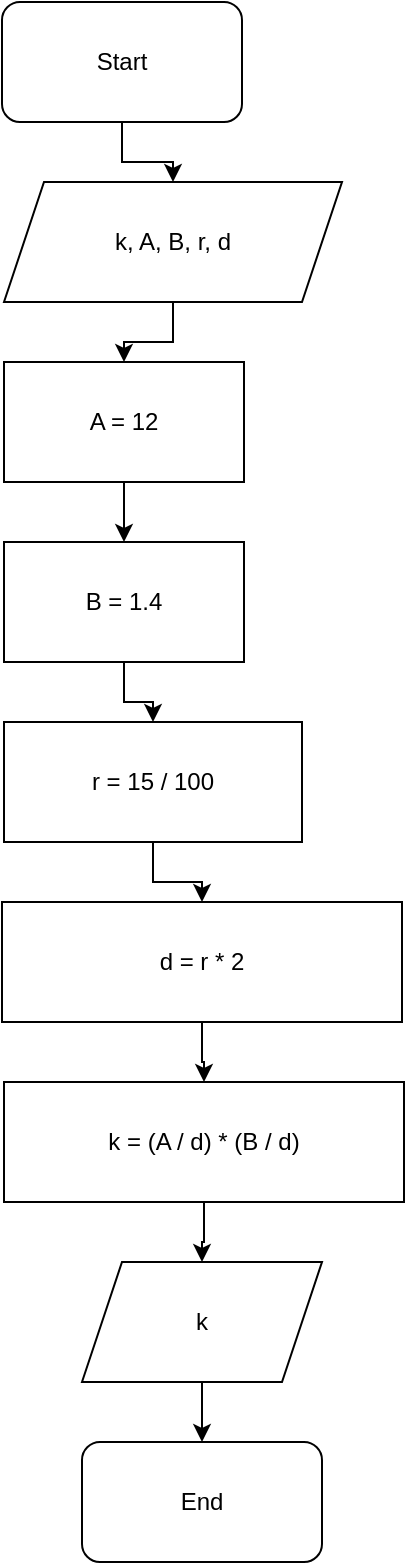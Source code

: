 <mxfile version="15.3.7" type="device"><diagram id="M-63FpLb_VKjRnm5btng" name="Page-1"><mxGraphModel dx="477" dy="684" grid="1" gridSize="10" guides="1" tooltips="1" connect="1" arrows="1" fold="1" page="1" pageScale="1" pageWidth="827" pageHeight="1169" math="0" shadow="0"><root><mxCell id="0"/><mxCell id="1" parent="0"/><mxCell id="wMApPW4Bobo16qgu2P6W-3" value="" style="edgeStyle=orthogonalEdgeStyle;rounded=0;orthogonalLoop=1;jettySize=auto;html=1;" parent="1" source="wMApPW4Bobo16qgu2P6W-1" target="wMApPW4Bobo16qgu2P6W-2" edge="1"><mxGeometry relative="1" as="geometry"/></mxCell><mxCell id="wMApPW4Bobo16qgu2P6W-1" value="Start" style="rounded=1;whiteSpace=wrap;html=1;" parent="1" vertex="1"><mxGeometry width="120" height="60" as="geometry"/></mxCell><mxCell id="wMApPW4Bobo16qgu2P6W-5" value="" style="edgeStyle=orthogonalEdgeStyle;rounded=0;orthogonalLoop=1;jettySize=auto;html=1;" parent="1" source="wMApPW4Bobo16qgu2P6W-2" target="wMApPW4Bobo16qgu2P6W-4" edge="1"><mxGeometry relative="1" as="geometry"/></mxCell><mxCell id="wMApPW4Bobo16qgu2P6W-2" value="k, A, B, r, d" style="shape=parallelogram;perimeter=parallelogramPerimeter;whiteSpace=wrap;html=1;fixedSize=1;" parent="1" vertex="1"><mxGeometry x="1" y="90" width="169" height="60" as="geometry"/></mxCell><mxCell id="wMApPW4Bobo16qgu2P6W-7" value="" style="edgeStyle=orthogonalEdgeStyle;rounded=0;orthogonalLoop=1;jettySize=auto;html=1;" parent="1" source="wMApPW4Bobo16qgu2P6W-4" target="wMApPW4Bobo16qgu2P6W-6" edge="1"><mxGeometry relative="1" as="geometry"/></mxCell><mxCell id="wMApPW4Bobo16qgu2P6W-4" value="A = 12" style="rounded=0;whiteSpace=wrap;html=1;" parent="1" vertex="1"><mxGeometry x="1" y="180" width="120" height="60" as="geometry"/></mxCell><mxCell id="wMApPW4Bobo16qgu2P6W-14" value="" style="edgeStyle=orthogonalEdgeStyle;rounded=0;orthogonalLoop=1;jettySize=auto;html=1;" parent="1" source="wMApPW4Bobo16qgu2P6W-6" target="wMApPW4Bobo16qgu2P6W-12" edge="1"><mxGeometry relative="1" as="geometry"/></mxCell><mxCell id="wMApPW4Bobo16qgu2P6W-6" value="B = 1.4" style="rounded=0;whiteSpace=wrap;html=1;" parent="1" vertex="1"><mxGeometry x="1" y="270" width="120" height="60" as="geometry"/></mxCell><mxCell id="wMApPW4Bobo16qgu2P6W-16" value="" style="edgeStyle=orthogonalEdgeStyle;rounded=0;orthogonalLoop=1;jettySize=auto;html=1;" parent="1" source="wMApPW4Bobo16qgu2P6W-8" target="wMApPW4Bobo16qgu2P6W-10" edge="1"><mxGeometry relative="1" as="geometry"/></mxCell><mxCell id="wMApPW4Bobo16qgu2P6W-8" value="k" style="shape=parallelogram;perimeter=parallelogramPerimeter;whiteSpace=wrap;html=1;fixedSize=1;" parent="1" vertex="1"><mxGeometry x="40" y="630" width="120" height="60" as="geometry"/></mxCell><mxCell id="wMApPW4Bobo16qgu2P6W-10" value="End" style="rounded=1;whiteSpace=wrap;html=1;" parent="1" vertex="1"><mxGeometry x="40" y="720" width="120" height="60" as="geometry"/></mxCell><mxCell id="wMApPW4Bobo16qgu2P6W-18" value="" style="edgeStyle=orthogonalEdgeStyle;rounded=0;orthogonalLoop=1;jettySize=auto;html=1;" parent="1" source="wMApPW4Bobo16qgu2P6W-12" target="wMApPW4Bobo16qgu2P6W-17" edge="1"><mxGeometry relative="1" as="geometry"/></mxCell><mxCell id="wMApPW4Bobo16qgu2P6W-12" value="r = 15 / 100" style="rounded=0;whiteSpace=wrap;html=1;" parent="1" vertex="1"><mxGeometry x="1" y="360" width="149" height="60" as="geometry"/></mxCell><mxCell id="wMApPW4Bobo16qgu2P6W-21" value="" style="edgeStyle=orthogonalEdgeStyle;rounded=0;orthogonalLoop=1;jettySize=auto;html=1;" parent="1" source="wMApPW4Bobo16qgu2P6W-17" target="wMApPW4Bobo16qgu2P6W-20" edge="1"><mxGeometry relative="1" as="geometry"/></mxCell><mxCell id="wMApPW4Bobo16qgu2P6W-17" value="d = r * 2" style="rounded=0;whiteSpace=wrap;html=1;" parent="1" vertex="1"><mxGeometry y="450" width="200" height="60" as="geometry"/></mxCell><mxCell id="wMApPW4Bobo16qgu2P6W-22" value="" style="edgeStyle=orthogonalEdgeStyle;rounded=0;orthogonalLoop=1;jettySize=auto;html=1;" parent="1" source="wMApPW4Bobo16qgu2P6W-20" target="wMApPW4Bobo16qgu2P6W-8" edge="1"><mxGeometry relative="1" as="geometry"/></mxCell><mxCell id="wMApPW4Bobo16qgu2P6W-20" value="k = (A / d) * (B / d)" style="rounded=0;whiteSpace=wrap;html=1;" parent="1" vertex="1"><mxGeometry x="1" y="540" width="200" height="60" as="geometry"/></mxCell></root></mxGraphModel></diagram></mxfile>